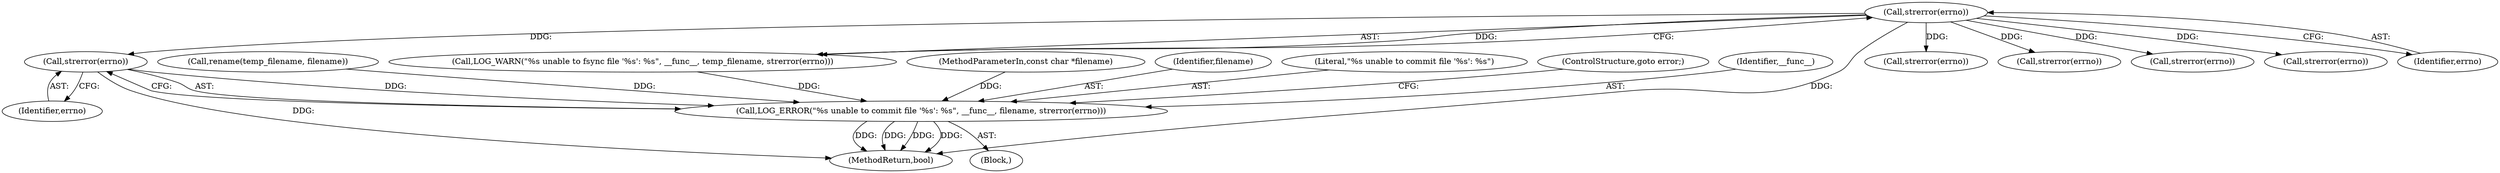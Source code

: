 digraph "0_Android_472271b153c5dc53c28beac55480a8d8434b2d5c_56@API" {
"1000398" [label="(Call,strerror(errno))"];
"1000347" [label="(Call,strerror(errno))"];
"1000394" [label="(Call,LOG_ERROR(\"%s unable to commit file '%s': %s\", __func__, filename, strerror(errno)))"];
"1000347" [label="(Call,strerror(errno))"];
"1000398" [label="(Call,strerror(errno))"];
"1000388" [label="(Call,rename(temp_filename, filename))"];
"1000343" [label="(Call,LOG_WARN(\"%s unable to fsync file '%s': %s\", __func__, temp_filename, strerror(errno)))"];
"1000116" [label="(MethodParameterIn,const char *filename)"];
"1000423" [label="(Call,strerror(errno))"];
"1000383" [label="(Call,strerror(errno))"];
"1000397" [label="(Identifier,filename)"];
"1000393" [label="(Block,)"];
"1000411" [label="(Call,strerror(errno))"];
"1000395" [label="(Literal,\"%s unable to commit file '%s': %s\")"];
"1000394" [label="(Call,LOG_ERROR(\"%s unable to commit file '%s': %s\", __func__, filename, strerror(errno)))"];
"1000400" [label="(ControlStructure,goto error;)"];
"1000396" [label="(Identifier,__func__)"];
"1000399" [label="(Identifier,errno)"];
"1000359" [label="(Call,strerror(errno))"];
"1000348" [label="(Identifier,errno)"];
"1000452" [label="(MethodReturn,bool)"];
"1000398" -> "1000394"  [label="AST: "];
"1000398" -> "1000399"  [label="CFG: "];
"1000399" -> "1000398"  [label="AST: "];
"1000394" -> "1000398"  [label="CFG: "];
"1000398" -> "1000452"  [label="DDG: "];
"1000398" -> "1000394"  [label="DDG: "];
"1000347" -> "1000398"  [label="DDG: "];
"1000347" -> "1000343"  [label="AST: "];
"1000347" -> "1000348"  [label="CFG: "];
"1000348" -> "1000347"  [label="AST: "];
"1000343" -> "1000347"  [label="CFG: "];
"1000347" -> "1000452"  [label="DDG: "];
"1000347" -> "1000343"  [label="DDG: "];
"1000347" -> "1000359"  [label="DDG: "];
"1000347" -> "1000383"  [label="DDG: "];
"1000347" -> "1000411"  [label="DDG: "];
"1000347" -> "1000423"  [label="DDG: "];
"1000394" -> "1000393"  [label="AST: "];
"1000395" -> "1000394"  [label="AST: "];
"1000396" -> "1000394"  [label="AST: "];
"1000397" -> "1000394"  [label="AST: "];
"1000400" -> "1000394"  [label="CFG: "];
"1000394" -> "1000452"  [label="DDG: "];
"1000394" -> "1000452"  [label="DDG: "];
"1000394" -> "1000452"  [label="DDG: "];
"1000394" -> "1000452"  [label="DDG: "];
"1000343" -> "1000394"  [label="DDG: "];
"1000388" -> "1000394"  [label="DDG: "];
"1000116" -> "1000394"  [label="DDG: "];
}
